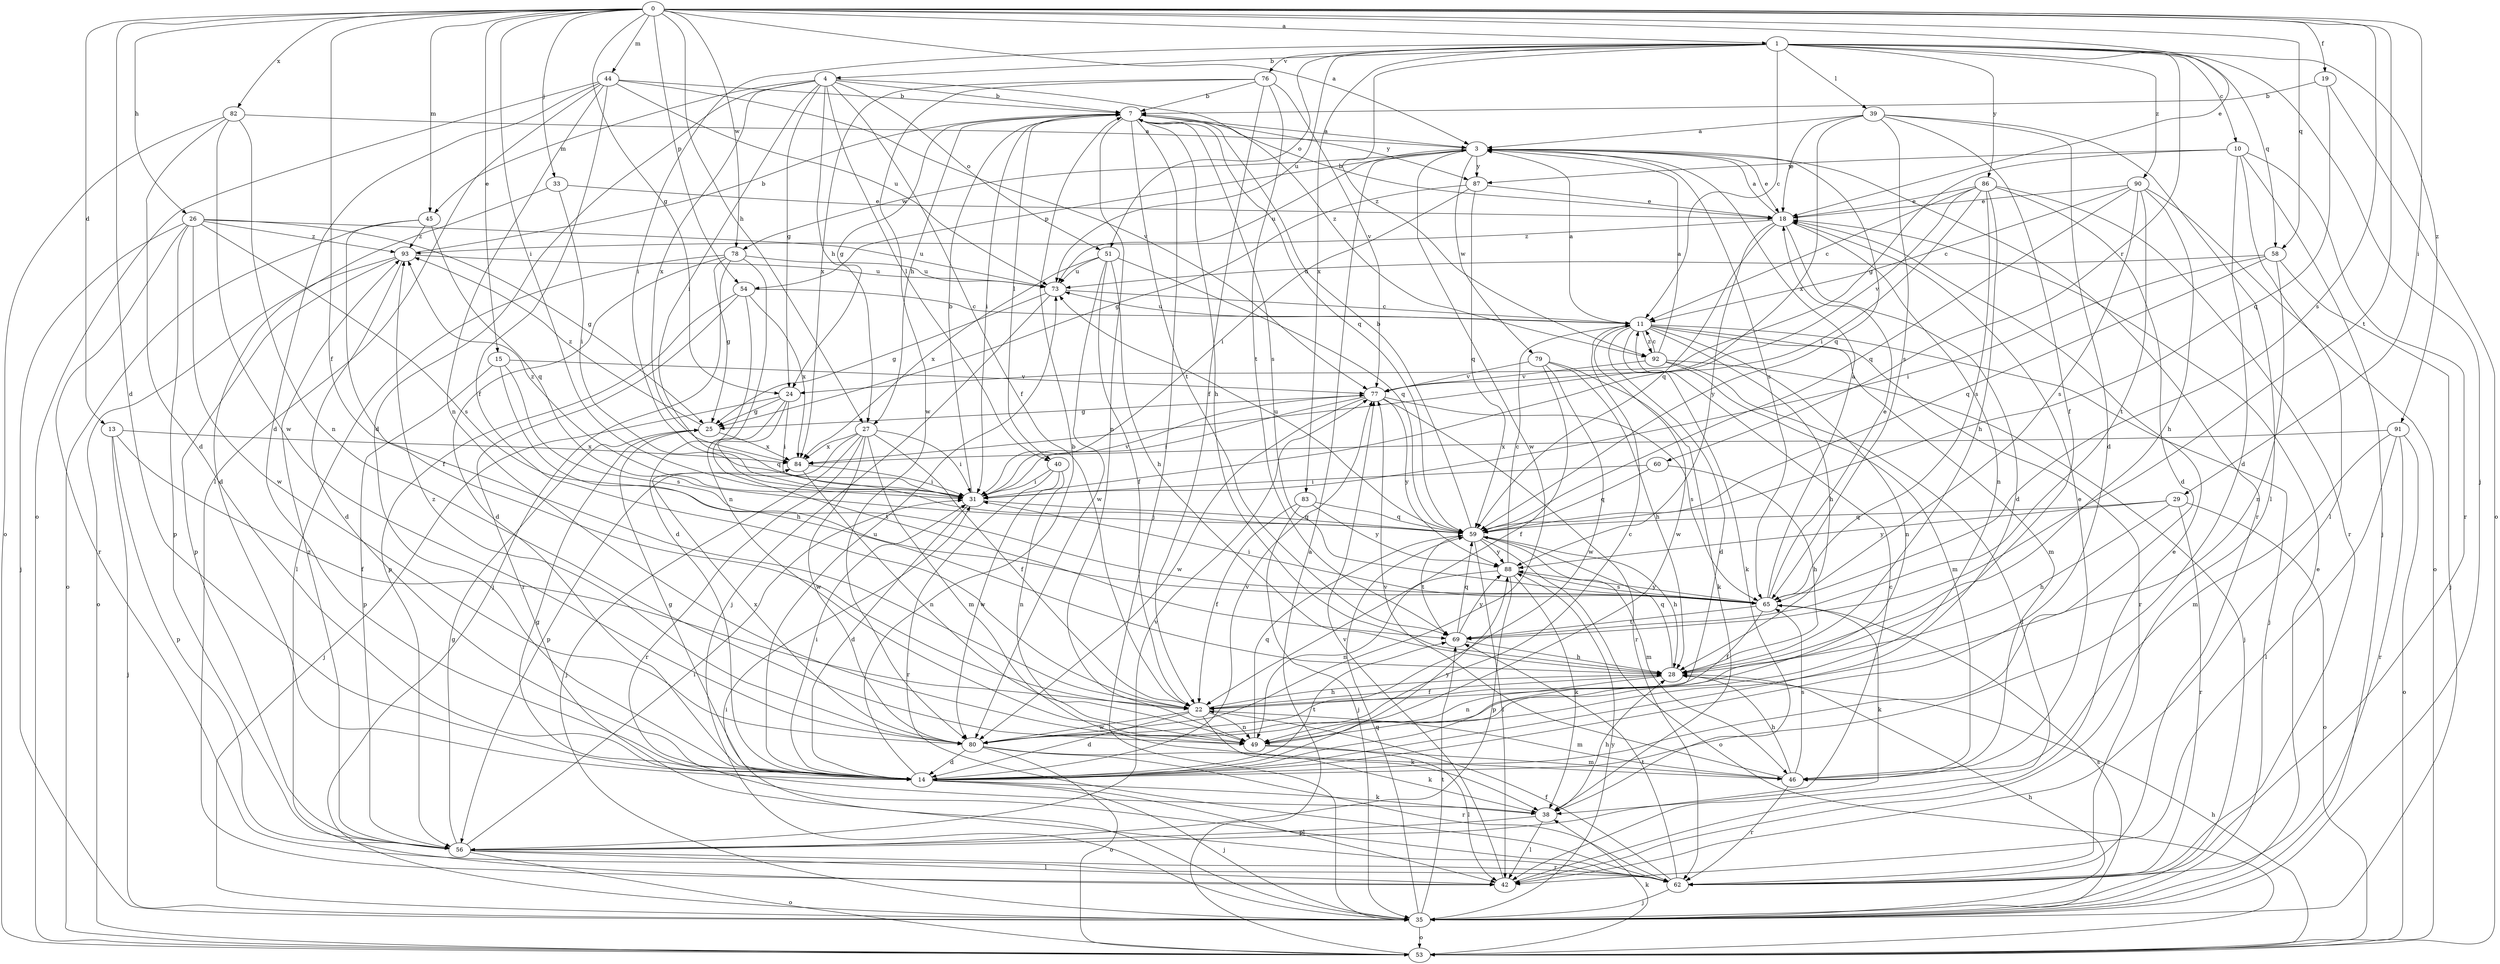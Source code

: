 strict digraph  {
0;
1;
3;
4;
7;
10;
11;
13;
14;
15;
18;
19;
22;
24;
25;
26;
27;
28;
29;
31;
33;
35;
38;
39;
40;
42;
44;
45;
46;
49;
51;
53;
54;
56;
58;
59;
60;
62;
65;
69;
73;
76;
77;
78;
79;
80;
82;
83;
84;
86;
87;
88;
90;
91;
92;
93;
0 -> 1  [label=a];
0 -> 3  [label=a];
0 -> 13  [label=d];
0 -> 14  [label=d];
0 -> 15  [label=e];
0 -> 18  [label=e];
0 -> 19  [label=f];
0 -> 22  [label=f];
0 -> 24  [label=g];
0 -> 26  [label=h];
0 -> 27  [label=h];
0 -> 29  [label=i];
0 -> 31  [label=i];
0 -> 33  [label=j];
0 -> 44  [label=m];
0 -> 45  [label=m];
0 -> 54  [label=p];
0 -> 58  [label=q];
0 -> 65  [label=s];
0 -> 69  [label=t];
0 -> 78  [label=w];
0 -> 82  [label=x];
1 -> 4  [label=b];
1 -> 10  [label=c];
1 -> 11  [label=c];
1 -> 31  [label=i];
1 -> 35  [label=j];
1 -> 39  [label=l];
1 -> 51  [label=o];
1 -> 58  [label=q];
1 -> 60  [label=r];
1 -> 73  [label=u];
1 -> 76  [label=v];
1 -> 83  [label=x];
1 -> 86  [label=y];
1 -> 90  [label=z];
1 -> 91  [label=z];
1 -> 92  [label=z];
3 -> 18  [label=e];
3 -> 54  [label=p];
3 -> 59  [label=q];
3 -> 62  [label=r];
3 -> 65  [label=s];
3 -> 73  [label=u];
3 -> 78  [label=w];
3 -> 79  [label=w];
3 -> 80  [label=w];
3 -> 87  [label=y];
4 -> 7  [label=b];
4 -> 14  [label=d];
4 -> 22  [label=f];
4 -> 24  [label=g];
4 -> 27  [label=h];
4 -> 31  [label=i];
4 -> 40  [label=l];
4 -> 45  [label=m];
4 -> 51  [label=o];
4 -> 84  [label=x];
4 -> 92  [label=z];
7 -> 3  [label=a];
7 -> 24  [label=g];
7 -> 27  [label=h];
7 -> 28  [label=h];
7 -> 31  [label=i];
7 -> 35  [label=j];
7 -> 40  [label=l];
7 -> 49  [label=n];
7 -> 59  [label=q];
7 -> 65  [label=s];
7 -> 69  [label=t];
7 -> 87  [label=y];
10 -> 14  [label=d];
10 -> 24  [label=g];
10 -> 35  [label=j];
10 -> 42  [label=l];
10 -> 62  [label=r];
10 -> 87  [label=y];
11 -> 3  [label=a];
11 -> 14  [label=d];
11 -> 28  [label=h];
11 -> 35  [label=j];
11 -> 38  [label=k];
11 -> 46  [label=m];
11 -> 49  [label=n];
11 -> 62  [label=r];
11 -> 73  [label=u];
11 -> 80  [label=w];
11 -> 92  [label=z];
13 -> 22  [label=f];
13 -> 35  [label=j];
13 -> 56  [label=p];
13 -> 84  [label=x];
14 -> 7  [label=b];
14 -> 25  [label=g];
14 -> 31  [label=i];
14 -> 35  [label=j];
14 -> 38  [label=k];
14 -> 42  [label=l];
14 -> 69  [label=t];
14 -> 73  [label=u];
14 -> 77  [label=v];
14 -> 88  [label=y];
15 -> 28  [label=h];
15 -> 56  [label=p];
15 -> 65  [label=s];
15 -> 77  [label=v];
18 -> 3  [label=a];
18 -> 7  [label=b];
18 -> 14  [label=d];
18 -> 49  [label=n];
18 -> 59  [label=q];
18 -> 88  [label=y];
18 -> 93  [label=z];
19 -> 7  [label=b];
19 -> 53  [label=o];
19 -> 59  [label=q];
22 -> 14  [label=d];
22 -> 28  [label=h];
22 -> 38  [label=k];
22 -> 46  [label=m];
22 -> 49  [label=n];
22 -> 80  [label=w];
24 -> 25  [label=g];
24 -> 31  [label=i];
24 -> 35  [label=j];
24 -> 59  [label=q];
24 -> 69  [label=t];
25 -> 84  [label=x];
25 -> 93  [label=z];
26 -> 25  [label=g];
26 -> 35  [label=j];
26 -> 56  [label=p];
26 -> 62  [label=r];
26 -> 65  [label=s];
26 -> 73  [label=u];
26 -> 80  [label=w];
26 -> 93  [label=z];
27 -> 22  [label=f];
27 -> 31  [label=i];
27 -> 35  [label=j];
27 -> 46  [label=m];
27 -> 56  [label=p];
27 -> 62  [label=r];
27 -> 80  [label=w];
27 -> 84  [label=x];
28 -> 22  [label=f];
28 -> 49  [label=n];
28 -> 59  [label=q];
29 -> 28  [label=h];
29 -> 53  [label=o];
29 -> 59  [label=q];
29 -> 62  [label=r];
29 -> 88  [label=y];
31 -> 7  [label=b];
31 -> 14  [label=d];
31 -> 59  [label=q];
31 -> 77  [label=v];
31 -> 93  [label=z];
33 -> 14  [label=d];
33 -> 18  [label=e];
33 -> 31  [label=i];
35 -> 18  [label=e];
35 -> 28  [label=h];
35 -> 31  [label=i];
35 -> 53  [label=o];
35 -> 59  [label=q];
35 -> 65  [label=s];
35 -> 69  [label=t];
35 -> 88  [label=y];
38 -> 25  [label=g];
38 -> 28  [label=h];
38 -> 42  [label=l];
38 -> 56  [label=p];
39 -> 3  [label=a];
39 -> 14  [label=d];
39 -> 18  [label=e];
39 -> 22  [label=f];
39 -> 42  [label=l];
39 -> 65  [label=s];
39 -> 84  [label=x];
40 -> 31  [label=i];
40 -> 49  [label=n];
40 -> 62  [label=r];
40 -> 80  [label=w];
42 -> 18  [label=e];
42 -> 77  [label=v];
44 -> 7  [label=b];
44 -> 14  [label=d];
44 -> 22  [label=f];
44 -> 42  [label=l];
44 -> 49  [label=n];
44 -> 53  [label=o];
44 -> 73  [label=u];
44 -> 77  [label=v];
45 -> 22  [label=f];
45 -> 53  [label=o];
45 -> 59  [label=q];
45 -> 93  [label=z];
46 -> 18  [label=e];
46 -> 28  [label=h];
46 -> 62  [label=r];
46 -> 65  [label=s];
46 -> 77  [label=v];
49 -> 42  [label=l];
49 -> 46  [label=m];
49 -> 59  [label=q];
51 -> 22  [label=f];
51 -> 28  [label=h];
51 -> 59  [label=q];
51 -> 73  [label=u];
51 -> 80  [label=w];
51 -> 84  [label=x];
53 -> 3  [label=a];
53 -> 28  [label=h];
53 -> 38  [label=k];
54 -> 11  [label=c];
54 -> 14  [label=d];
54 -> 56  [label=p];
54 -> 62  [label=r];
54 -> 84  [label=x];
56 -> 11  [label=c];
56 -> 25  [label=g];
56 -> 31  [label=i];
56 -> 42  [label=l];
56 -> 53  [label=o];
56 -> 62  [label=r];
56 -> 77  [label=v];
56 -> 93  [label=z];
58 -> 31  [label=i];
58 -> 35  [label=j];
58 -> 49  [label=n];
58 -> 59  [label=q];
58 -> 73  [label=u];
59 -> 7  [label=b];
59 -> 28  [label=h];
59 -> 42  [label=l];
59 -> 46  [label=m];
59 -> 53  [label=o];
59 -> 69  [label=t];
59 -> 73  [label=u];
59 -> 88  [label=y];
60 -> 28  [label=h];
60 -> 31  [label=i];
60 -> 59  [label=q];
62 -> 22  [label=f];
62 -> 35  [label=j];
62 -> 69  [label=t];
65 -> 3  [label=a];
65 -> 18  [label=e];
65 -> 22  [label=f];
65 -> 31  [label=i];
65 -> 38  [label=k];
65 -> 69  [label=t];
65 -> 88  [label=y];
69 -> 28  [label=h];
69 -> 59  [label=q];
69 -> 88  [label=y];
73 -> 11  [label=c];
73 -> 25  [label=g];
73 -> 35  [label=j];
76 -> 7  [label=b];
76 -> 22  [label=f];
76 -> 69  [label=t];
76 -> 77  [label=v];
76 -> 80  [label=w];
76 -> 84  [label=x];
77 -> 25  [label=g];
77 -> 31  [label=i];
77 -> 62  [label=r];
77 -> 65  [label=s];
77 -> 80  [label=w];
77 -> 88  [label=y];
78 -> 14  [label=d];
78 -> 25  [label=g];
78 -> 35  [label=j];
78 -> 42  [label=l];
78 -> 49  [label=n];
78 -> 73  [label=u];
79 -> 22  [label=f];
79 -> 28  [label=h];
79 -> 38  [label=k];
79 -> 77  [label=v];
79 -> 80  [label=w];
80 -> 11  [label=c];
80 -> 14  [label=d];
80 -> 38  [label=k];
80 -> 53  [label=o];
80 -> 62  [label=r];
80 -> 84  [label=x];
80 -> 93  [label=z];
82 -> 3  [label=a];
82 -> 14  [label=d];
82 -> 49  [label=n];
82 -> 53  [label=o];
82 -> 80  [label=w];
83 -> 22  [label=f];
83 -> 35  [label=j];
83 -> 59  [label=q];
83 -> 88  [label=y];
84 -> 31  [label=i];
84 -> 49  [label=n];
86 -> 11  [label=c];
86 -> 14  [label=d];
86 -> 18  [label=e];
86 -> 28  [label=h];
86 -> 31  [label=i];
86 -> 62  [label=r];
86 -> 65  [label=s];
86 -> 77  [label=v];
87 -> 18  [label=e];
87 -> 25  [label=g];
87 -> 31  [label=i];
87 -> 59  [label=q];
88 -> 11  [label=c];
88 -> 38  [label=k];
88 -> 49  [label=n];
88 -> 56  [label=p];
88 -> 65  [label=s];
90 -> 11  [label=c];
90 -> 18  [label=e];
90 -> 28  [label=h];
90 -> 53  [label=o];
90 -> 59  [label=q];
90 -> 65  [label=s];
90 -> 69  [label=t];
91 -> 42  [label=l];
91 -> 46  [label=m];
91 -> 53  [label=o];
91 -> 62  [label=r];
91 -> 84  [label=x];
92 -> 3  [label=a];
92 -> 11  [label=c];
92 -> 35  [label=j];
92 -> 42  [label=l];
92 -> 46  [label=m];
92 -> 77  [label=v];
93 -> 7  [label=b];
93 -> 14  [label=d];
93 -> 53  [label=o];
93 -> 56  [label=p];
93 -> 73  [label=u];
}
